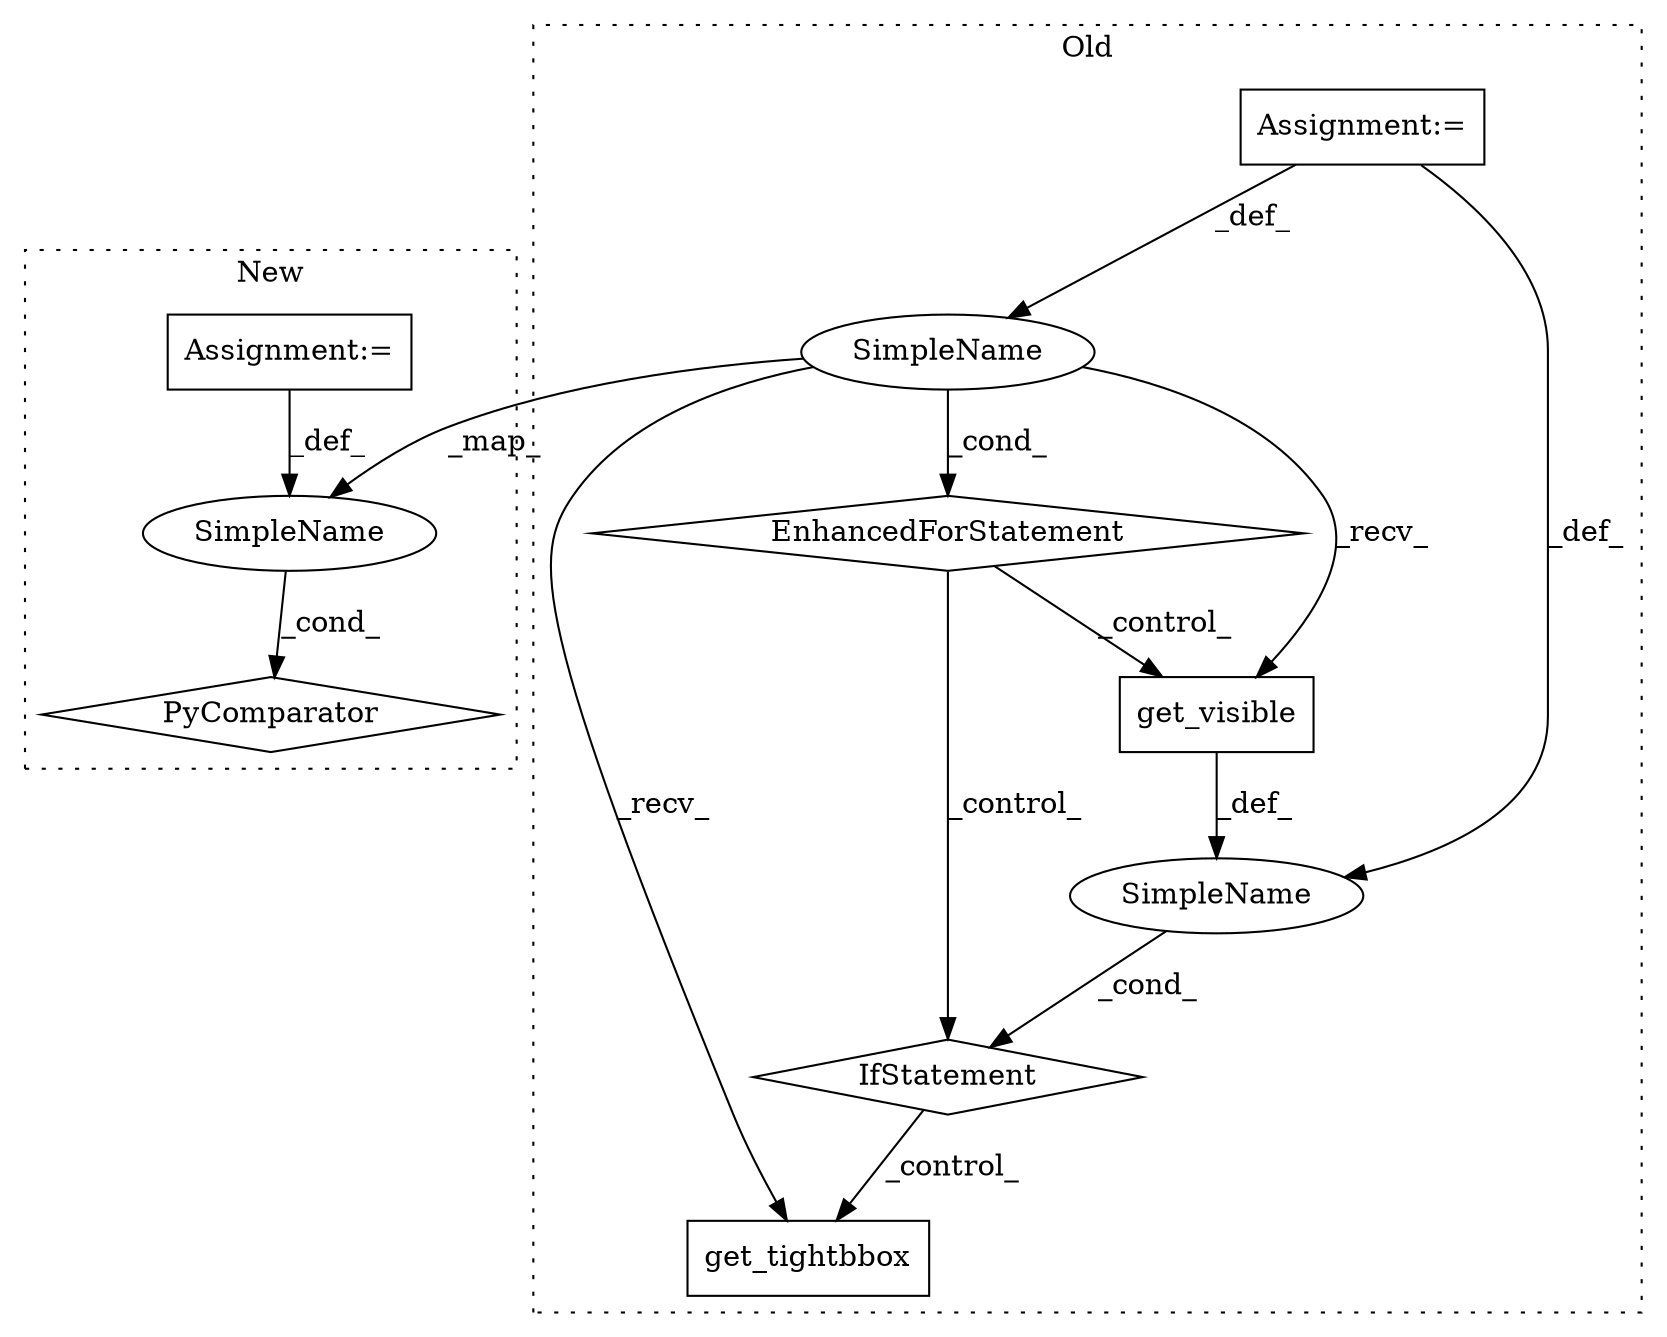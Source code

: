 digraph G {
subgraph cluster0 {
1 [label="get_visible" a="32" s="39848" l="13" shape="box"];
3 [label="EnhancedForStatement" a="70" s="39760,39831" l="53,2" shape="diamond"];
4 [label="IfStatement" a="25" s="39841,39861" l="4,2" shape="diamond"];
6 [label="Assignment:=" a="7" s="39760,39831" l="53,2" shape="box"];
7 [label="SimpleName" a="42" s="39817" l="2" shape="ellipse"];
9 [label="SimpleName" a="42" s="" l="" shape="ellipse"];
10 [label="get_tightbbox" a="32" s="39886,39927" l="14,1" shape="box"];
label = "Old";
style="dotted";
}
subgraph cluster1 {
2 [label="PyComparator" a="113" s="39908" l="37" shape="diamond"];
5 [label="Assignment:=" a="7" s="39908" l="37" shape="box"];
8 [label="SimpleName" a="42" s="39911" l="2" shape="ellipse"];
label = "New";
style="dotted";
}
1 -> 9 [label="_def_"];
3 -> 4 [label="_control_"];
3 -> 1 [label="_control_"];
4 -> 10 [label="_control_"];
5 -> 8 [label="_def_"];
6 -> 7 [label="_def_"];
6 -> 9 [label="_def_"];
7 -> 3 [label="_cond_"];
7 -> 1 [label="_recv_"];
7 -> 8 [label="_map_"];
7 -> 10 [label="_recv_"];
8 -> 2 [label="_cond_"];
9 -> 4 [label="_cond_"];
}